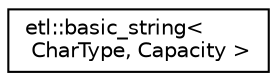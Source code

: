 digraph "Graphical Class Hierarchy"
{
  edge [fontname="Helvetica",fontsize="10",labelfontname="Helvetica",labelfontsize="10"];
  node [fontname="Helvetica",fontsize="10",shape=record];
  rankdir="LR";
  Node0 [label="etl::basic_string\<\l CharType, Capacity \>",height=0.2,width=0.4,color="black", fillcolor="white", style="filled",URL="$classetl_1_1basic__string.html",tooltip="basic_string class with fixed size capacity. "];
}
